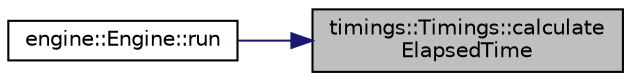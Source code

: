 digraph "timings::Timings::calculateElapsedTime"
{
 // LATEX_PDF_SIZE
  edge [fontname="Helvetica",fontsize="10",labelfontname="Helvetica",labelfontsize="10"];
  node [fontname="Helvetica",fontsize="10",shape=record];
  rankdir="RL";
  Node1 [label="timings::Timings::calculate\lElapsedTime",height=0.2,width=0.4,color="black", fillcolor="grey75", style="filled", fontcolor="black",tooltip=" "];
  Node1 -> Node2 [dir="back",color="midnightblue",fontsize="10",style="solid",fontname="Helvetica"];
  Node2 [label="engine::Engine::run",height=0.2,width=0.4,color="black", fillcolor="white", style="filled",URL="$classengine_1_1Engine.html#a1a210cf30d6bd330b3649439ecd6d6cc",tooltip="Run the simulation for numberOfSteps steps."];
}
